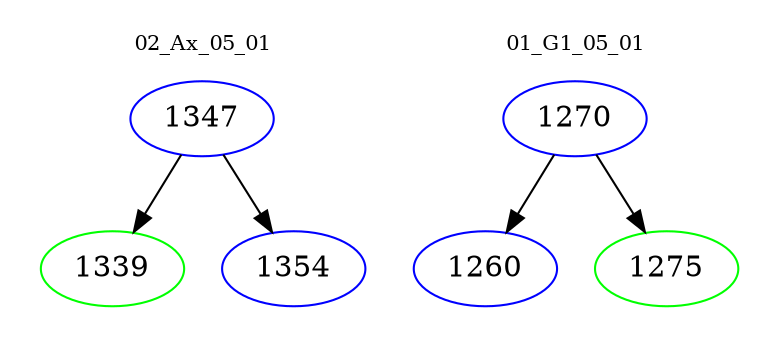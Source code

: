 digraph{
subgraph cluster_0 {
color = white
label = "02_Ax_05_01";
fontsize=10;
T0_1347 [label="1347", color="blue"]
T0_1347 -> T0_1339 [color="black"]
T0_1339 [label="1339", color="green"]
T0_1347 -> T0_1354 [color="black"]
T0_1354 [label="1354", color="blue"]
}
subgraph cluster_1 {
color = white
label = "01_G1_05_01";
fontsize=10;
T1_1270 [label="1270", color="blue"]
T1_1270 -> T1_1260 [color="black"]
T1_1260 [label="1260", color="blue"]
T1_1270 -> T1_1275 [color="black"]
T1_1275 [label="1275", color="green"]
}
}
